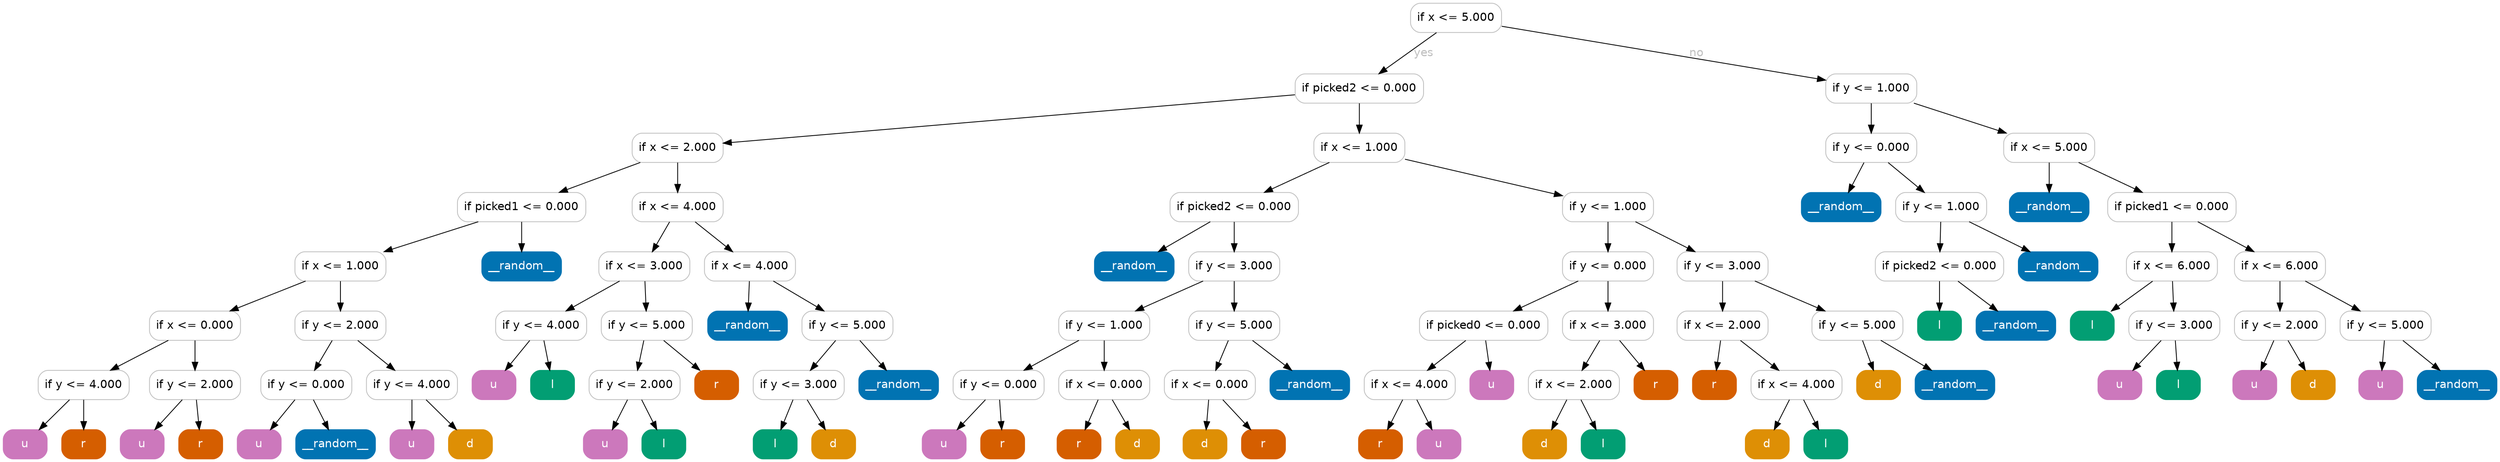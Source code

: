 digraph Tree {
	graph [bb="0,0,3069,561"];
	node [color=gray,
		fillcolor=white,
		fontname=helvetica,
		label="\N",
		shape=box,
		style="filled, rounded"
	];
	edge [fontname=helvetica];
	0	[height=0.5,
		label="if x <= 5.000",
		pos="1788,543",
		width=1.5556];
	1	[height=0.5,
		label="if picked2 <= 0.000",
		pos="1669,456",
		width=2.1944];
	0 -> 1	[fontcolor=gray,
		label=yes,
		lp="1748.5,499.5",
		pos="e,1693,474.18 1763.9,524.8 1745.9,511.95 1721.2,494.26 1701.4,480.17"];
	74	[height=0.5,
		label="if y <= 1.000",
		pos="2299,456",
		width=1.5556];
	0 -> 74	[fontcolor=gray,
		label=no,
		lp="2084,499.5",
		pos="e,2242.8,466.36 1844.1,532.66 1939.1,516.86 2131.1,484.92 2232.6,468.04"];
	2	[height=0.5,
		label="if x <= 2.000",
		pos="830,383",
		width=1.5556];
	1 -> 2	[fontcolor=gray,
		pos="e,886.09,388.75 1589.7,448.29 1425.1,434.36 1049,402.53 896.26,389.61"];
	37	[height=0.5,
		label="if x <= 1.000",
		pos="1669,383",
		width=1.5556];
	1 -> 37	[fontcolor=gray,
		pos="e,1669,401.03 1669,437.81 1669,429.79 1669,420.05 1669,411.07"];
	3	[height=0.5,
		label="if picked1 <= 0.000",
		pos="638,310",
		width=2.1944];
	2 -> 3	[fontcolor=gray,
		pos="e,684.28,328.11 784.01,364.99 756.9,354.97 722.41,342.21 693.75,331.62"];
	20	[height=0.5,
		label="if x <= 4.000",
		pos="830,310",
		width=1.5556];
	2 -> 20	[fontcolor=gray,
		pos="e,830,328.03 830,364.81 830,356.79 830,347.05 830,338.07"];
	4	[height=0.5,
		label="if x <= 1.000",
		pos="415,237",
		width=1.5556];
	3 -> 4	[fontcolor=gray,
		pos="e,468.75,255.11 584.59,291.99 552.69,281.84 511.99,268.88 478.46,258.2"];
	19	[color="#0173b2",
		fillcolor="#0173b2",
		fontcolor=white,
		height=0.5,
		label=__random__,
		pos="638,237",
		width=1.3611];
	3 -> 19	[fontcolor=gray,
		pos="e,638,255.03 638,291.81 638,283.79 638,274.05 638,265.07"];
	5	[height=0.5,
		label="if x <= 0.000",
		pos="236,164",
		width=1.5556];
	4 -> 5	[fontcolor=gray,
		pos="e,279.15,182.11 372.13,218.99 347.07,209.06 315.25,196.43 288.68,185.89"];
	12	[height=0.5,
		label="if y <= 2.000",
		pos="415,164",
		width=1.5556];
	4 -> 12	[fontcolor=gray,
		pos="e,415,182.03 415,218.81 415,210.79 415,201.05 415,192.07"];
	6	[height=0.5,
		label="if y <= 4.000",
		pos="99,91",
		width=1.5556];
	5 -> 6	[fontcolor=gray,
		pos="e,132.02,109.11 203.19,145.99 184.51,136.32 160.93,124.1 140.93,113.73"];
	9	[height=0.5,
		label="if y <= 2.000",
		pos="236,91",
		width=1.5556];
	5 -> 9	[fontcolor=gray,
		pos="e,236,109.03 236,145.81 236,137.79 236,128.05 236,119.07"];
	7	[color="#cc78bc",
		fillcolor="#cc78bc",
		fontcolor=white,
		height=0.5,
		label=u,
		pos="27,18",
		width=0.75];
	6 -> 7	[fontcolor=gray,
		pos="e,44.269,36.029 81.571,72.813 72.55,63.917 61.387,52.909 51.512,43.172"];
	8	[color="#d55e00",
		fillcolor="#d55e00",
		fontcolor=white,
		height=0.5,
		label=r,
		pos="99,18",
		width=0.75];
	6 -> 8	[fontcolor=gray,
		pos="e,99,36.029 99,72.813 99,64.789 99,55.047 99,46.069"];
	10	[color="#cc78bc",
		fillcolor="#cc78bc",
		fontcolor=white,
		height=0.5,
		label=u,
		pos="171,18",
		width=0.75];
	9 -> 10	[fontcolor=gray,
		pos="e,186.59,36.029 220.27,72.813 212.2,64.005 202.24,53.125 193.39,43.458"];
	11	[color="#d55e00",
		fillcolor="#d55e00",
		fontcolor=white,
		height=0.5,
		label=r,
		pos="243,18",
		width=0.75];
	9 -> 11	[fontcolor=gray,
		pos="e,241.32,36.029 237.69,72.813 238.49,64.789 239.45,55.047 240.33,46.069"];
	13	[height=0.5,
		label="if y <= 0.000",
		pos="373,91",
		width=1.5556];
	12 -> 13	[fontcolor=gray,
		pos="e,383.07,109.03 404.83,145.81 399.88,137.44 393.82,127.2 388.32,117.9"];
	16	[height=0.5,
		label="if y <= 4.000",
		pos="503,91",
		width=1.5556];
	12 -> 16	[fontcolor=gray,
		pos="e,481.89,109.03 436.3,145.81 447.65,136.66 461.78,125.26 474.1,115.32"];
	14	[color="#cc78bc",
		fillcolor="#cc78bc",
		fontcolor=white,
		height=0.5,
		label=u,
		pos="315,18",
		width=0.75];
	13 -> 14	[fontcolor=gray,
		pos="e,328.91,36.029 358.96,72.813 351.91,64.179 343.23,53.555 335.45,44.034"];
	15	[color="#0173b2",
		fillcolor="#0173b2",
		fontcolor=white,
		height=0.5,
		label=__random__,
		pos="409,18",
		width=1.3611];
	13 -> 15	[fontcolor=gray,
		pos="e,400.37,36.029 381.71,72.813 385.92,64.528 391.05,54.41 395.72,45.193"];
	17	[color="#cc78bc",
		fillcolor="#cc78bc",
		fontcolor=white,
		height=0.5,
		label=u,
		pos="503,18",
		width=0.75];
	16 -> 17	[fontcolor=gray,
		pos="e,503,36.029 503,72.813 503,64.789 503,55.047 503,46.069"];
	18	[color="#de8f05",
		fillcolor="#de8f05",
		fontcolor=white,
		height=0.5,
		label=d,
		pos="575,18",
		width=0.75];
	16 -> 18	[fontcolor=gray,
		pos="e,557.73,36.029 520.43,72.813 529.45,63.917 540.61,52.909 550.49,43.172"];
	21	[height=0.5,
		label="if x <= 3.000",
		pos="789,237",
		width=1.5556];
	20 -> 21	[fontcolor=gray,
		pos="e,798.83,255.03 820.08,291.81 815.24,283.44 809.33,273.2 803.96,263.9"];
	30	[height=0.5,
		label="if x <= 4.000",
		pos="919,237",
		width=1.5556];
	20 -> 30	[fontcolor=gray,
		pos="e,897.65,255.03 851.54,291.81 863.02,282.66 877.31,271.26 889.77,261.32"];
	22	[height=0.5,
		label="if y <= 4.000",
		pos="662,164",
		width=1.5556];
	21 -> 22	[fontcolor=gray,
		pos="e,692.61,182.11 758.58,218.99 741.43,209.4 719.81,197.32 701.37,187.01"];
	25	[height=0.5,
		label="if y <= 5.000",
		pos="792,164",
		width=1.5556];
	21 -> 25	[fontcolor=gray,
		pos="e,791.28,182.03 789.73,218.81 790.07,210.79 790.48,201.05 790.86,192.07"];
	23	[color="#cc78bc",
		fillcolor="#cc78bc",
		fontcolor=white,
		height=0.5,
		label=u,
		pos="604,91",
		width=0.75];
	22 -> 23	[fontcolor=gray,
		pos="e,617.91,109.03 647.96,145.81 640.91,137.18 632.23,126.56 624.45,117.03"];
	24	[color="#029e73",
		fillcolor="#029e73",
		fontcolor=white,
		height=0.5,
		label=l,
		pos="676,91",
		width=0.75];
	22 -> 24	[fontcolor=gray,
		pos="e,672.64,109.03 665.39,145.81 666.97,137.79 668.89,128.05 670.66,119.07"];
	26	[height=0.5,
		label="if y <= 2.000",
		pos="777,91",
		width=1.5556];
	25 -> 26	[fontcolor=gray,
		pos="e,780.6,109.03 788.37,145.81 786.67,137.79 784.62,128.05 782.72,119.07"];
	29	[color="#d55e00",
		fillcolor="#d55e00",
		fontcolor=white,
		height=0.5,
		label=r,
		pos="878,91",
		width=0.75];
	25 -> 29	[fontcolor=gray,
		pos="e,857.37,109.03 812.82,145.81 823.8,136.74 837.45,125.48 849.41,115.6"];
	27	[color="#cc78bc",
		fillcolor="#cc78bc",
		fontcolor=white,
		height=0.5,
		label=u,
		pos="741,18",
		width=0.75];
	26 -> 27	[fontcolor=gray,
		pos="e,749.63,36.029 768.29,72.813 764.08,64.528 758.95,54.41 754.28,45.193"];
	28	[color="#029e73",
		fillcolor="#029e73",
		fontcolor=white,
		height=0.5,
		label=l,
		pos="813,18",
		width=0.75];
	26 -> 28	[fontcolor=gray,
		pos="e,804.37,36.029 785.71,72.813 789.92,64.528 795.05,54.41 799.72,45.193"];
	31	[color="#0173b2",
		fillcolor="#0173b2",
		fontcolor=white,
		height=0.5,
		label=__random__,
		pos="916,164",
		width=1.3611];
	30 -> 31	[fontcolor=gray,
		pos="e,916.72,182.03 918.27,218.81 917.93,210.79 917.52,201.05 917.14,192.07"];
	32	[height=0.5,
		label="if y <= 5.000",
		pos="1039,164",
		width=1.5556];
	30 -> 32	[fontcolor=gray,
		pos="e,1010.1,182.11 947.74,218.99 963.8,209.49 984.01,197.54 1001.3,187.29"];
	33	[height=0.5,
		label="if y <= 3.000",
		pos="979,91",
		width=1.5556];
	32 -> 33	[fontcolor=gray,
		pos="e,993.39,109.03 1024.5,145.81 1017.1,137.09 1008,126.34 999.91,116.75"];
	36	[color="#0173b2",
		fillcolor="#0173b2",
		fontcolor=white,
		height=0.5,
		label=__random__,
		pos="1102,91",
		width=1.3611];
	32 -> 36	[fontcolor=gray,
		pos="e,1086.9,109.03 1054.3,145.81 1062,137.09 1071.5,126.34 1080,116.75"];
	34	[color="#029e73",
		fillcolor="#029e73",
		fontcolor=white,
		height=0.5,
		label=l,
		pos="950,18",
		width=0.75];
	33 -> 34	[fontcolor=gray,
		pos="e,956.96,36.029 971.98,72.813 968.63,64.615 964.55,54.623 960.82,45.485"];
	35	[color="#de8f05",
		fillcolor="#de8f05",
		fontcolor=white,
		height=0.5,
		label=d,
		pos="1022,18",
		width=0.75];
	33 -> 35	[fontcolor=gray,
		pos="e,1011.7,36.029 989.41,72.813 994.53,64.353 1000.8,53.984 1006.5,44.612"];
	38	[height=0.5,
		label="if picked2 <= 0.000",
		pos="1515,310",
		width=2.1944];
	37 -> 38	[fontcolor=gray,
		pos="e,1552.1,328.11 1632.1,364.99 1610.8,355.19 1583.9,342.77 1561.2,332.31"];
	53	[height=0.5,
		label="if y <= 1.000",
		pos="1975,310",
		width=1.5556];
	37 -> 53	[fontcolor=gray,
		pos="e,1919,324 1725.1,368.98 1777,356.94 1854.2,339.03 1909,326.31"];
	39	[color="#0173b2",
		fillcolor="#0173b2",
		fontcolor=white,
		height=0.5,
		label=__random__,
		pos="1392,237",
		width=1.3611];
	38 -> 39	[fontcolor=gray,
		pos="e,1421.6,255.11 1485.5,291.99 1469.1,282.49 1448.4,270.54 1430.6,260.29"];
	40	[height=0.5,
		label="if y <= 3.000",
		pos="1515,237",
		width=1.5556];
	38 -> 40	[fontcolor=gray,
		pos="e,1515,255.03 1515,291.81 1515,283.79 1515,274.05 1515,265.07"];
	41	[height=0.5,
		label="if y <= 1.000",
		pos="1355,164",
		width=1.5556];
	40 -> 41	[fontcolor=gray,
		pos="e,1393.6,182.11 1476.7,218.99 1454.5,209.14 1426.3,196.66 1402.7,186.17"];
	48	[height=0.5,
		label="if y <= 5.000",
		pos="1515,164",
		width=1.5556];
	40 -> 48	[fontcolor=gray,
		pos="e,1515,182.03 1515,218.81 1515,210.79 1515,201.05 1515,192.07"];
	42	[height=0.5,
		label="if y <= 0.000",
		pos="1225,91",
		width=1.5556];
	41 -> 42	[fontcolor=gray,
		pos="e,1256.3,109.11 1323.9,145.99 1306.3,136.4 1284.2,124.32 1265.3,114.01"];
	45	[height=0.5,
		label="if x <= 0.000",
		pos="1355,91",
		width=1.5556];
	41 -> 45	[fontcolor=gray,
		pos="e,1355,109.03 1355,145.81 1355,137.79 1355,128.05 1355,119.07"];
	43	[color="#cc78bc",
		fillcolor="#cc78bc",
		fontcolor=white,
		height=0.5,
		label=u,
		pos="1158,18",
		width=0.75];
	42 -> 43	[fontcolor=gray,
		pos="e,1174.1,36.029 1208.8,72.813 1200.5,64.005 1190.2,53.125 1181.1,43.458"];
	44	[color="#d55e00",
		fillcolor="#d55e00",
		fontcolor=white,
		height=0.5,
		label=r,
		pos="1230,18",
		width=0.75];
	42 -> 44	[fontcolor=gray,
		pos="e,1228.8,36.029 1226.2,72.813 1226.8,64.789 1227.5,55.047 1228.1,46.069"];
	46	[color="#d55e00",
		fillcolor="#d55e00",
		fontcolor=white,
		height=0.5,
		label=r,
		pos="1324,18",
		width=0.75];
	45 -> 46	[fontcolor=gray,
		pos="e,1331.4,36.029 1347.5,72.813 1343.9,64.615 1339.6,54.623 1335.6,45.485"];
	47	[color="#de8f05",
		fillcolor="#de8f05",
		fontcolor=white,
		height=0.5,
		label=d,
		pos="1396,18",
		width=0.75];
	45 -> 47	[fontcolor=gray,
		pos="e,1386.2,36.029 1364.9,72.813 1369.8,64.441 1375.7,54.197 1381,44.903"];
	49	[height=0.5,
		label="if x <= 0.000",
		pos="1485,91",
		width=1.5556];
	48 -> 49	[fontcolor=gray,
		pos="e,1492.2,109.03 1507.7,145.81 1504.3,137.62 1500.1,127.62 1496.2,118.48"];
	52	[color="#0173b2",
		fillcolor="#0173b2",
		fontcolor=white,
		height=0.5,
		label=__random__,
		pos="1608,91",
		width=1.3611];
	48 -> 52	[fontcolor=gray,
		pos="e,1585.7,109.03 1537.5,145.81 1549.5,136.66 1564.4,125.26 1577.5,115.32"];
	50	[color="#de8f05",
		fillcolor="#de8f05",
		fontcolor=white,
		height=0.5,
		label=d,
		pos="1479,18",
		width=0.75];
	49 -> 50	[fontcolor=gray,
		pos="e,1480.4,36.029 1483.5,72.813 1482.9,64.789 1482,55.047 1481.3,46.069"];
	51	[color="#d55e00",
		fillcolor="#d55e00",
		fontcolor=white,
		height=0.5,
		label=r,
		pos="1551,18",
		width=0.75];
	49 -> 51	[fontcolor=gray,
		pos="e,1535.2,36.029 1501,72.813 1509.2,64.005 1519.3,53.125 1528.3,43.458"];
	54	[height=0.5,
		label="if y <= 0.000",
		pos="1975,237",
		width=1.5556];
	53 -> 54	[fontcolor=gray,
		pos="e,1975,255.03 1975,291.81 1975,283.79 1975,274.05 1975,265.07"];
	65	[height=0.5,
		label="if y <= 3.000",
		pos="2116,237",
		width=1.5556];
	53 -> 65	[fontcolor=gray,
		pos="e,2082,255.11 2008.8,291.99 2028,282.32 2052.3,270.1 2072.8,259.73"];
	55	[height=0.5,
		label="if picked0 <= 0.000",
		pos="1822,164",
		width=2.1944];
	54 -> 55	[fontcolor=gray,
		pos="e,1858.9,182.11 1938.4,218.99 1917.3,209.23 1890.7,196.88 1868.2,186.45"];
	60	[height=0.5,
		label="if x <= 3.000",
		pos="1975,164",
		width=1.5556];
	54 -> 60	[fontcolor=gray,
		pos="e,1975,182.03 1975,218.81 1975,210.79 1975,201.05 1975,192.07"];
	56	[height=0.5,
		label="if x <= 4.000",
		pos="1731,91",
		width=1.5556];
	55 -> 56	[fontcolor=gray,
		pos="e,1752.8,109.03 1800,145.81 1788.2,136.66 1773.6,125.26 1760.9,115.32"];
	59	[color="#cc78bc",
		fillcolor="#cc78bc",
		fontcolor=white,
		height=0.5,
		label=u,
		pos="1832,91",
		width=0.75];
	55 -> 59	[fontcolor=gray,
		pos="e,1829.6,109.03 1824.4,145.81 1825.6,137.79 1826.9,128.05 1828.2,119.07"];
	57	[color="#d55e00",
		fillcolor="#d55e00",
		fontcolor=white,
		height=0.5,
		label=r,
		pos="1695,18",
		width=0.75];
	56 -> 57	[fontcolor=gray,
		pos="e,1703.6,36.029 1722.3,72.813 1718.1,64.528 1713,54.41 1708.3,45.193"];
	58	[color="#cc78bc",
		fillcolor="#cc78bc",
		fontcolor=white,
		height=0.5,
		label=u,
		pos="1767,18",
		width=0.75];
	56 -> 58	[fontcolor=gray,
		pos="e,1758.4,36.029 1739.7,72.813 1743.9,64.528 1749,54.41 1753.7,45.193"];
	61	[height=0.5,
		label="if x <= 2.000",
		pos="1933,91",
		width=1.5556];
	60 -> 61	[fontcolor=gray,
		pos="e,1943.1,109.03 1964.8,145.81 1959.9,137.44 1953.8,127.2 1948.3,117.9"];
	64	[color="#d55e00",
		fillcolor="#d55e00",
		fontcolor=white,
		height=0.5,
		label=r,
		pos="2034,91",
		width=0.75];
	60 -> 64	[fontcolor=gray,
		pos="e,2019.8,109.03 1989.3,145.81 1996.5,137.09 2005.5,126.34 2013.4,116.75"];
	62	[color="#de8f05",
		fillcolor="#de8f05",
		fontcolor=white,
		height=0.5,
		label=d,
		pos="1897,18",
		width=0.75];
	61 -> 62	[fontcolor=gray,
		pos="e,1905.6,36.029 1924.3,72.813 1920.1,64.528 1915,54.41 1910.3,45.193"];
	63	[color="#029e73",
		fillcolor="#029e73",
		fontcolor=white,
		height=0.5,
		label=l,
		pos="1969,18",
		width=0.75];
	61 -> 63	[fontcolor=gray,
		pos="e,1960.4,36.029 1941.7,72.813 1945.9,64.528 1951,54.41 1955.7,45.193"];
	66	[height=0.5,
		label="if x <= 2.000",
		pos="2116,164",
		width=1.5556];
	65 -> 66	[fontcolor=gray,
		pos="e,2116,182.03 2116,218.81 2116,210.79 2116,201.05 2116,192.07"];
	71	[height=0.5,
		label="if y <= 5.000",
		pos="2282,164",
		width=1.5556];
	65 -> 71	[fontcolor=gray,
		pos="e,2242,182.11 2155.8,218.99 2178.8,209.14 2208,196.66 2232.5,186.17"];
	67	[color="#d55e00",
		fillcolor="#d55e00",
		fontcolor=white,
		height=0.5,
		label=r,
		pos="2106,91",
		width=0.75];
	66 -> 67	[fontcolor=gray,
		pos="e,2108.4,109.03 2113.6,145.81 2112.4,137.79 2111.1,128.05 2109.8,119.07"];
	68	[height=0.5,
		label="if x <= 4.000",
		pos="2207,91",
		width=1.5556];
	66 -> 68	[fontcolor=gray,
		pos="e,2185.2,109.03 2138,145.81 2149.8,136.66 2164.4,125.26 2177.1,115.32"];
	69	[color="#de8f05",
		fillcolor="#de8f05",
		fontcolor=white,
		height=0.5,
		label=d,
		pos="2171,18",
		width=0.75];
	68 -> 69	[fontcolor=gray,
		pos="e,2179.6,36.029 2198.3,72.813 2194.1,64.528 2189,54.41 2184.3,45.193"];
	70	[color="#029e73",
		fillcolor="#029e73",
		fontcolor=white,
		height=0.5,
		label=l,
		pos="2243,18",
		width=0.75];
	68 -> 70	[fontcolor=gray,
		pos="e,2234.4,36.029 2215.7,72.813 2219.9,64.528 2225,54.41 2229.7,45.193"];
	72	[color="#de8f05",
		fillcolor="#de8f05",
		fontcolor=white,
		height=0.5,
		label=d,
		pos="2308,91",
		width=0.75];
	71 -> 72	[fontcolor=gray,
		pos="e,2301.8,109.03 2288.3,145.81 2291.3,137.62 2295,127.62 2298.3,118.48"];
	73	[color="#0173b2",
		fillcolor="#0173b2",
		fontcolor=white,
		height=0.5,
		label=__random__,
		pos="2402,91",
		width=1.3611];
	71 -> 73	[fontcolor=gray,
		pos="e,2373.1,109.11 2310.7,145.99 2326.8,136.49 2347,124.54 2364.3,114.29"];
	75	[height=0.5,
		label="if y <= 0.000",
		pos="2299,383",
		width=1.5556];
	74 -> 75	[fontcolor=gray,
		pos="e,2299,401.03 2299,437.81 2299,429.79 2299,420.05 2299,411.07"];
	82	[height=0.5,
		label="if x <= 5.000",
		pos="2518,383",
		width=1.5556];
	74 -> 82	[fontcolor=gray,
		pos="e,2465.2,401.11 2351.5,437.99 2382.8,427.84 2422.8,414.88 2455.7,404.2"];
	76	[color="#0173b2",
		fillcolor="#0173b2",
		fontcolor=white,
		height=0.5,
		label=__random__,
		pos="2262,310",
		width=1.3611];
	75 -> 76	[fontcolor=gray,
		pos="e,2270.9,328.03 2290,364.81 2285.7,356.44 2280.3,346.2 2275.5,336.9"];
	77	[height=0.5,
		label="if y <= 1.000",
		pos="2385,310",
		width=1.5556];
	75 -> 77	[fontcolor=gray,
		pos="e,2364.4,328.03 2319.8,364.81 2330.8,355.74 2344.5,344.48 2356.4,334.6"];
	78	[height=0.5,
		label="if picked2 <= 0.000",
		pos="2383,237",
		width=2.1944];
	77 -> 78	[fontcolor=gray,
		pos="e,2383.5,255.03 2384.5,291.81 2384.3,283.79 2384,274.05 2383.8,265.07"];
	81	[color="#0173b2",
		fillcolor="#0173b2",
		fontcolor=white,
		height=0.5,
		label=__random__,
		pos="2529,237",
		width=1.3611];
	77 -> 81	[fontcolor=gray,
		pos="e,2494.3,255.11 2419.5,291.99 2439.2,282.27 2464.1,269.99 2485.2,259.59"];
	79	[color="#029e73",
		fillcolor="#029e73",
		fontcolor=white,
		height=0.5,
		label=l,
		pos="2383,164",
		width=0.75];
	78 -> 79	[fontcolor=gray,
		pos="e,2383,182.03 2383,218.81 2383,210.79 2383,201.05 2383,192.07"];
	80	[color="#0173b2",
		fillcolor="#0173b2",
		fontcolor=white,
		height=0.5,
		label=__random__,
		pos="2477,164",
		width=1.3611];
	78 -> 80	[fontcolor=gray,
		pos="e,2454.5,182.03 2405.8,218.81 2417.9,209.66 2433,198.26 2446.1,188.32"];
	83	[color="#0173b2",
		fillcolor="#0173b2",
		fontcolor=white,
		height=0.5,
		label=__random__,
		pos="2518,310",
		width=1.3611];
	82 -> 83	[fontcolor=gray,
		pos="e,2518,328.03 2518,364.81 2518,356.79 2518,347.05 2518,338.07"];
	84	[height=0.5,
		label="if picked1 <= 0.000",
		pos="2669,310",
		width=2.1944];
	82 -> 84	[fontcolor=gray,
		pos="e,2632.6,328.11 2554.2,364.99 2574.9,355.23 2601.2,342.88 2623.4,332.45"];
	85	[height=0.5,
		label="if x <= 6.000",
		pos="2669,237",
		width=1.5556];
	84 -> 85	[fontcolor=gray,
		pos="e,2669,255.03 2669,291.81 2669,283.79 2669,274.05 2669,265.07"];
	90	[height=0.5,
		label="if x <= 6.000",
		pos="2802,237",
		width=1.5556];
	84 -> 90	[fontcolor=gray,
		pos="e,2769.9,255.11 2700.9,291.99 2718.9,282.36 2741.7,270.21 2761,259.87"];
	86	[color="#029e73",
		fillcolor="#029e73",
		fontcolor=white,
		height=0.5,
		label=l,
		pos="2571,164",
		width=0.75];
	85 -> 86	[fontcolor=gray,
		pos="e,2594.5,182.03 2645.3,218.81 2632.5,209.57 2616.6,198.04 2602.8,188.03"];
	87	[height=0.5,
		label="if y <= 3.000",
		pos="2672,164",
		width=1.5556];
	85 -> 87	[fontcolor=gray,
		pos="e,2671.3,182.03 2669.7,218.81 2670.1,210.79 2670.5,201.05 2670.9,192.07"];
	88	[color="#cc78bc",
		fillcolor="#cc78bc",
		fontcolor=white,
		height=0.5,
		label=u,
		pos="2605,91",
		width=0.75];
	87 -> 88	[fontcolor=gray,
		pos="e,2621.1,109.03 2655.8,145.81 2647.5,137 2637.2,126.13 2628.1,116.46"];
	89	[color="#029e73",
		fillcolor="#029e73",
		fontcolor=white,
		height=0.5,
		label=l,
		pos="2677,91",
		width=0.75];
	87 -> 89	[fontcolor=gray,
		pos="e,2675.8,109.03 2673.2,145.81 2673.8,137.79 2674.5,128.05 2675.1,119.07"];
	91	[height=0.5,
		label="if y <= 2.000",
		pos="2802,164",
		width=1.5556];
	90 -> 91	[fontcolor=gray,
		pos="e,2802,182.03 2802,218.81 2802,210.79 2802,201.05 2802,192.07"];
	94	[height=0.5,
		label="if y <= 5.000",
		pos="2932,164",
		width=1.5556];
	90 -> 94	[fontcolor=gray,
		pos="e,2900.7,182.11 2833.1,218.99 2850.7,209.4 2872.8,197.32 2891.7,187.01"];
	92	[color="#cc78bc",
		fillcolor="#cc78bc",
		fontcolor=white,
		height=0.5,
		label=u,
		pos="2771,91",
		width=0.75];
	91 -> 92	[fontcolor=gray,
		pos="e,2778.4,109.03 2794.5,145.81 2790.9,137.62 2786.6,127.62 2782.6,118.48"];
	93	[color="#de8f05",
		fillcolor="#de8f05",
		fontcolor=white,
		height=0.5,
		label=d,
		pos="2843,91",
		width=0.75];
	91 -> 93	[fontcolor=gray,
		pos="e,2833.2,109.03 2811.9,145.81 2816.8,137.44 2822.7,127.2 2828,117.9"];
	95	[color="#cc78bc",
		fillcolor="#cc78bc",
		fontcolor=white,
		height=0.5,
		label=u,
		pos="2926,91",
		width=0.75];
	94 -> 95	[fontcolor=gray,
		pos="e,2927.4,109.03 2930.5,145.81 2929.9,137.79 2929,128.05 2928.3,119.07"];
	96	[color="#0173b2",
		fillcolor="#0173b2",
		fontcolor=white,
		height=0.5,
		label=__random__,
		pos="3020,91",
		width=1.3611];
	94 -> 96	[fontcolor=gray,
		pos="e,2998.9,109.03 2953.3,145.81 2964.7,136.66 2978.8,125.26 2991.1,115.32"];
}

